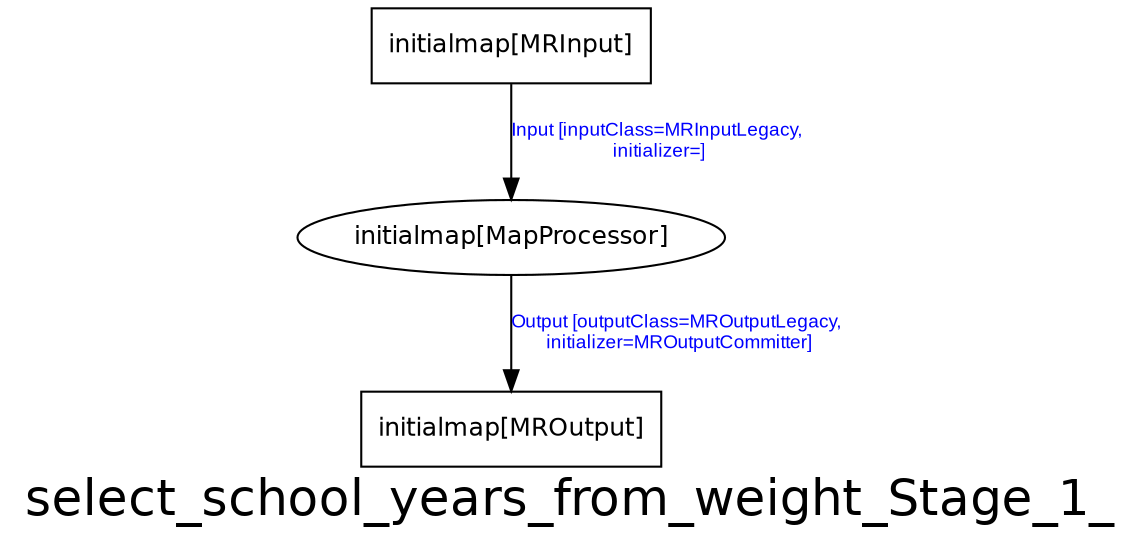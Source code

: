 digraph select_school_years_from_weight_Stage_1_ {
graph [ label="select_school_years_from_weight_Stage_1_", fontsize=24, fontname=Helvetica];
node [fontsize=12, fontname=Helvetica];
edge [fontsize=9, fontcolor=blue, fontname=Arial];
"select_school_years_from_weight_Stage_1_.initialmap" [ label = "initialmap[MapProcessor]" ];
"select_school_years_from_weight_Stage_1_.initialmap" -> "select_school_years_from_weight_Stage_1_.initialmap_MROutput" [ label = "Output [outputClass=MROutputLegacy,\n initializer=MROutputCommitter]" ];
"select_school_years_from_weight_Stage_1_.initialmap_MRInput" [ label = "initialmap[MRInput]", shape = "box" ];
"select_school_years_from_weight_Stage_1_.initialmap_MRInput" -> "select_school_years_from_weight_Stage_1_.initialmap" [ label = "Input [inputClass=MRInputLegacy,\n initializer=]" ];
"select_school_years_from_weight_Stage_1_.initialmap_MROutput" [ label = "initialmap[MROutput]", shape = "box" ];
}
